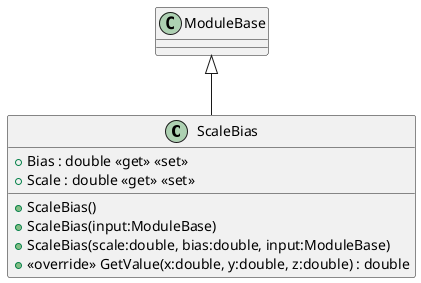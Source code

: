 @startuml
class ScaleBias {
    + Bias : double <<get>> <<set>>
    + Scale : double <<get>> <<set>>
    + ScaleBias()
    + ScaleBias(input:ModuleBase)
    + ScaleBias(scale:double, bias:double, input:ModuleBase)
    + <<override>> GetValue(x:double, y:double, z:double) : double
}
ModuleBase <|-- ScaleBias
@enduml
